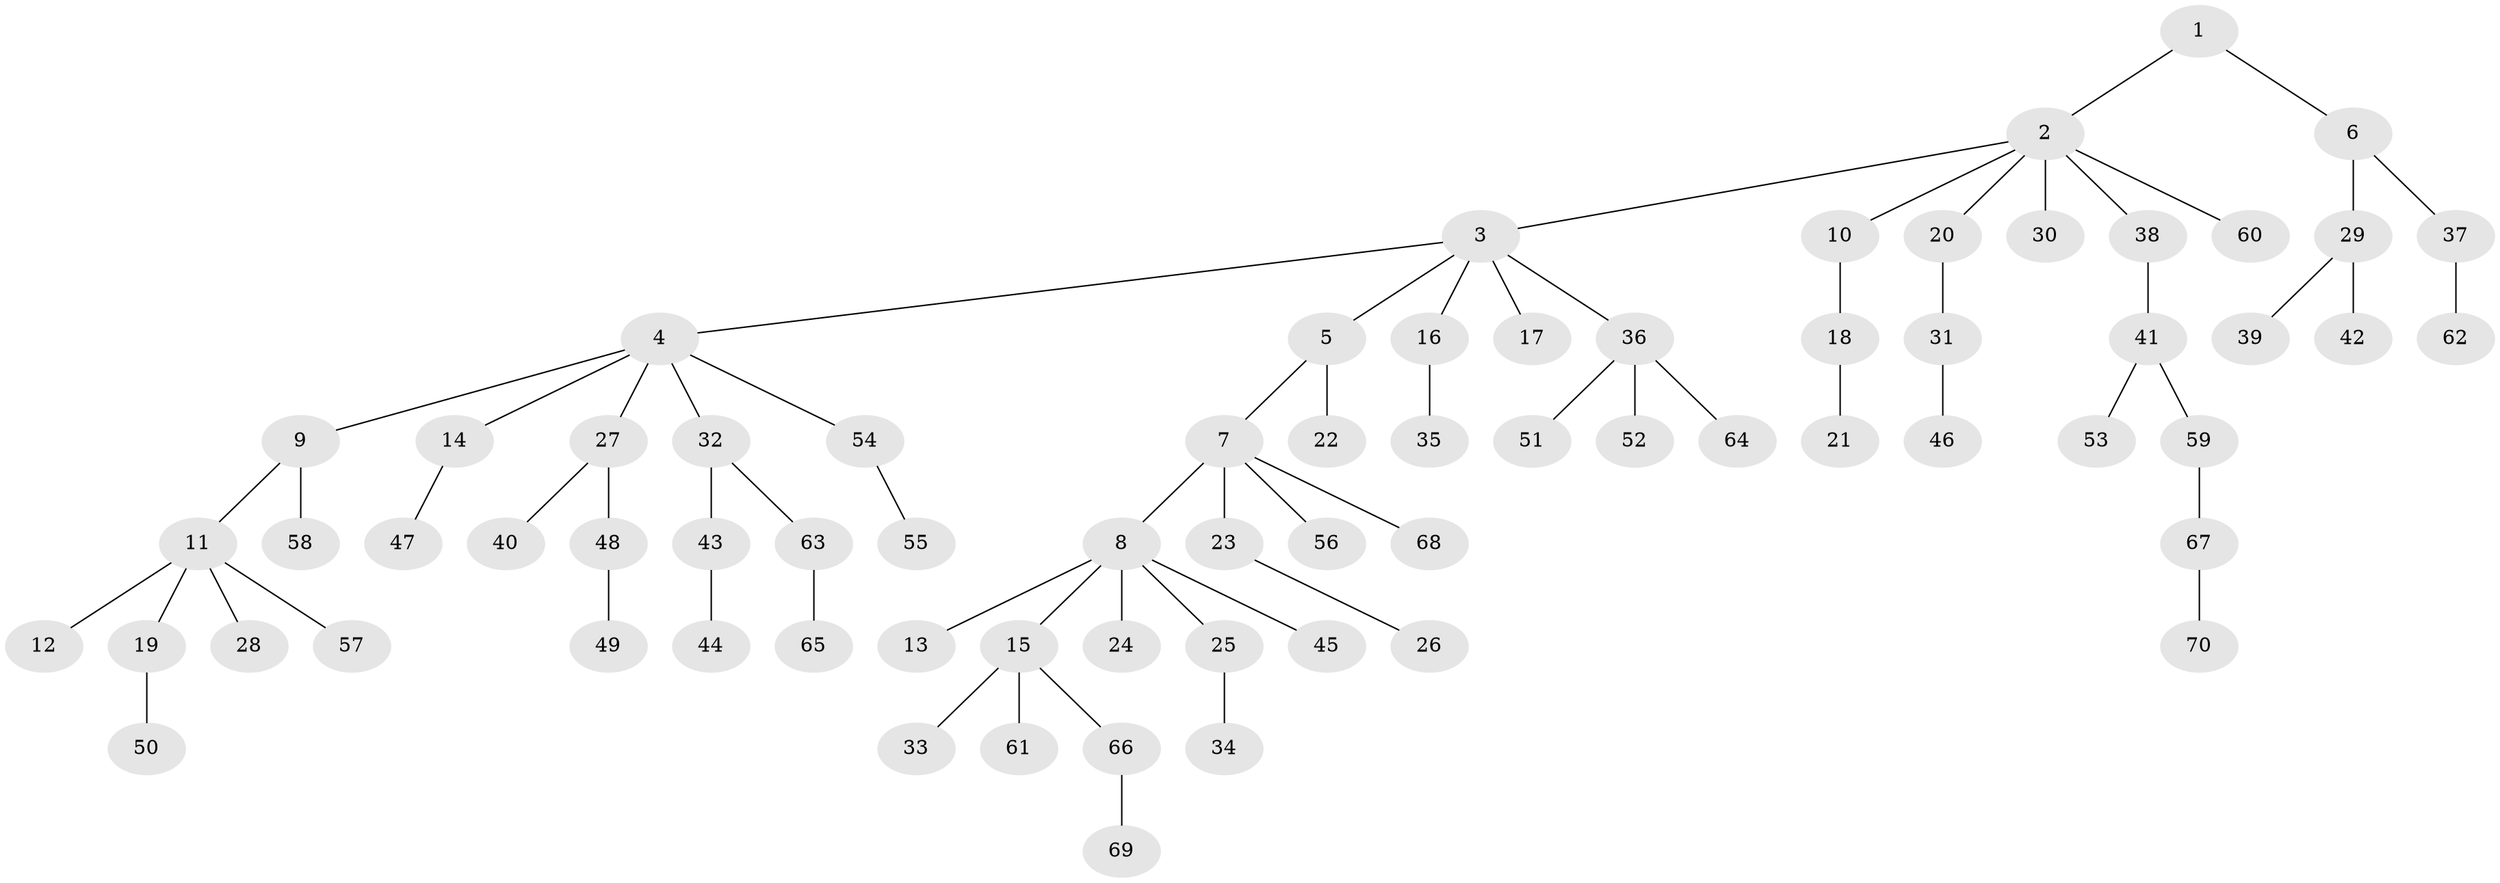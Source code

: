 // Generated by graph-tools (version 1.1) at 2025/37/03/09/25 02:37:04]
// undirected, 70 vertices, 69 edges
graph export_dot {
graph [start="1"]
  node [color=gray90,style=filled];
  1;
  2;
  3;
  4;
  5;
  6;
  7;
  8;
  9;
  10;
  11;
  12;
  13;
  14;
  15;
  16;
  17;
  18;
  19;
  20;
  21;
  22;
  23;
  24;
  25;
  26;
  27;
  28;
  29;
  30;
  31;
  32;
  33;
  34;
  35;
  36;
  37;
  38;
  39;
  40;
  41;
  42;
  43;
  44;
  45;
  46;
  47;
  48;
  49;
  50;
  51;
  52;
  53;
  54;
  55;
  56;
  57;
  58;
  59;
  60;
  61;
  62;
  63;
  64;
  65;
  66;
  67;
  68;
  69;
  70;
  1 -- 2;
  1 -- 6;
  2 -- 3;
  2 -- 10;
  2 -- 20;
  2 -- 30;
  2 -- 38;
  2 -- 60;
  3 -- 4;
  3 -- 5;
  3 -- 16;
  3 -- 17;
  3 -- 36;
  4 -- 9;
  4 -- 14;
  4 -- 27;
  4 -- 32;
  4 -- 54;
  5 -- 7;
  5 -- 22;
  6 -- 29;
  6 -- 37;
  7 -- 8;
  7 -- 23;
  7 -- 56;
  7 -- 68;
  8 -- 13;
  8 -- 15;
  8 -- 24;
  8 -- 25;
  8 -- 45;
  9 -- 11;
  9 -- 58;
  10 -- 18;
  11 -- 12;
  11 -- 19;
  11 -- 28;
  11 -- 57;
  14 -- 47;
  15 -- 33;
  15 -- 61;
  15 -- 66;
  16 -- 35;
  18 -- 21;
  19 -- 50;
  20 -- 31;
  23 -- 26;
  25 -- 34;
  27 -- 40;
  27 -- 48;
  29 -- 39;
  29 -- 42;
  31 -- 46;
  32 -- 43;
  32 -- 63;
  36 -- 51;
  36 -- 52;
  36 -- 64;
  37 -- 62;
  38 -- 41;
  41 -- 53;
  41 -- 59;
  43 -- 44;
  48 -- 49;
  54 -- 55;
  59 -- 67;
  63 -- 65;
  66 -- 69;
  67 -- 70;
}
